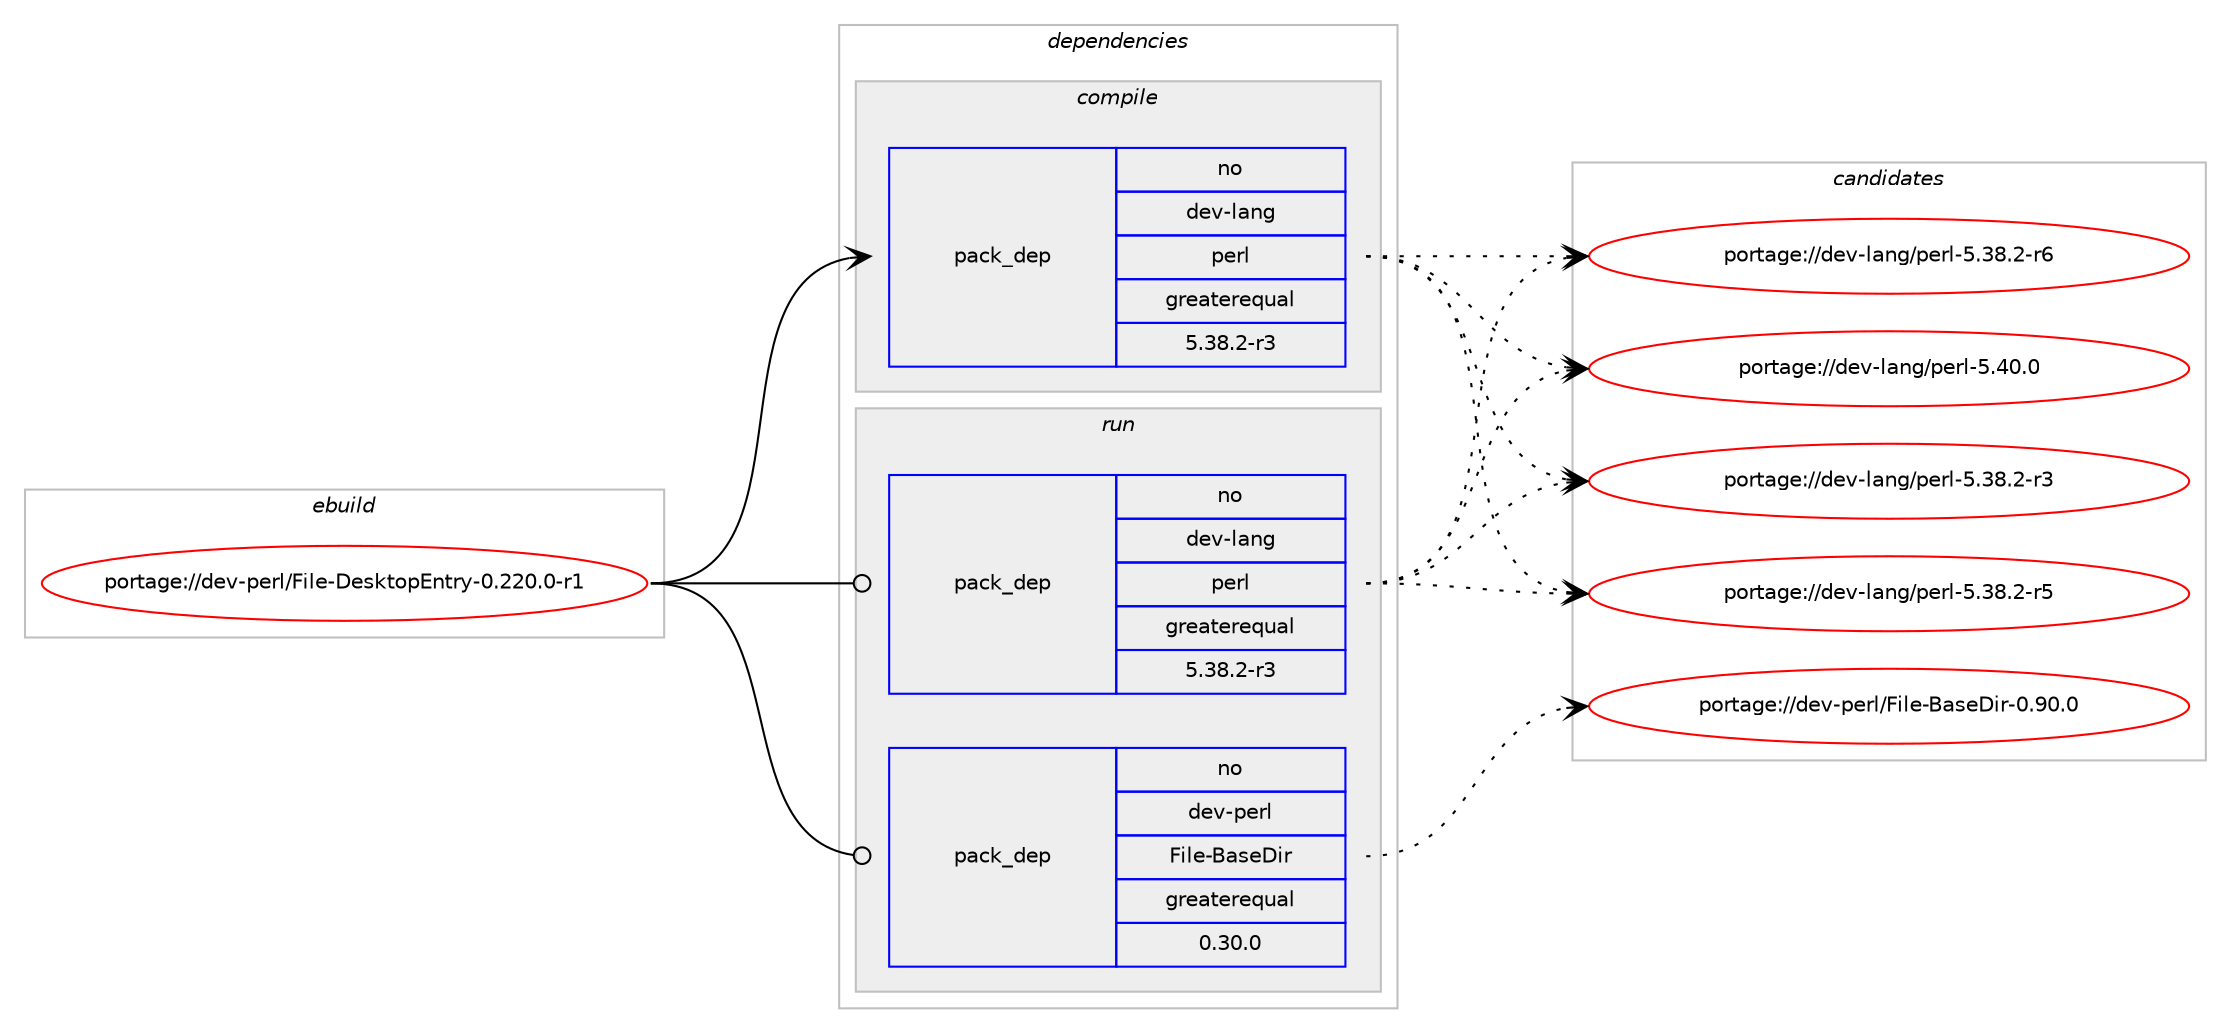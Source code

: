 digraph prolog {

# *************
# Graph options
# *************

newrank=true;
concentrate=true;
compound=true;
graph [rankdir=LR,fontname=Helvetica,fontsize=10,ranksep=1.5];#, ranksep=2.5, nodesep=0.2];
edge  [arrowhead=vee];
node  [fontname=Helvetica,fontsize=10];

# **********
# The ebuild
# **********

subgraph cluster_leftcol {
color=gray;
rank=same;
label=<<i>ebuild</i>>;
id [label="portage://dev-perl/File-DesktopEntry-0.220.0-r1", color=red, width=4, href="../dev-perl/File-DesktopEntry-0.220.0-r1.svg"];
}

# ****************
# The dependencies
# ****************

subgraph cluster_midcol {
color=gray;
label=<<i>dependencies</i>>;
subgraph cluster_compile {
fillcolor="#eeeeee";
style=filled;
label=<<i>compile</i>>;
subgraph pack35125 {
dependency65263 [label=<<TABLE BORDER="0" CELLBORDER="1" CELLSPACING="0" CELLPADDING="4" WIDTH="220"><TR><TD ROWSPAN="6" CELLPADDING="30">pack_dep</TD></TR><TR><TD WIDTH="110">no</TD></TR><TR><TD>dev-lang</TD></TR><TR><TD>perl</TD></TR><TR><TD>greaterequal</TD></TR><TR><TD>5.38.2-r3</TD></TR></TABLE>>, shape=none, color=blue];
}
id:e -> dependency65263:w [weight=20,style="solid",arrowhead="vee"];
}
subgraph cluster_compileandrun {
fillcolor="#eeeeee";
style=filled;
label=<<i>compile and run</i>>;
}
subgraph cluster_run {
fillcolor="#eeeeee";
style=filled;
label=<<i>run</i>>;
subgraph pack35126 {
dependency65264 [label=<<TABLE BORDER="0" CELLBORDER="1" CELLSPACING="0" CELLPADDING="4" WIDTH="220"><TR><TD ROWSPAN="6" CELLPADDING="30">pack_dep</TD></TR><TR><TD WIDTH="110">no</TD></TR><TR><TD>dev-lang</TD></TR><TR><TD>perl</TD></TR><TR><TD>greaterequal</TD></TR><TR><TD>5.38.2-r3</TD></TR></TABLE>>, shape=none, color=blue];
}
id:e -> dependency65264:w [weight=20,style="solid",arrowhead="odot"];
# *** BEGIN UNKNOWN DEPENDENCY TYPE (TODO) ***
# id -> package_dependency(portage://dev-perl/File-DesktopEntry-0.220.0-r1,run,no,dev-lang,perl,none,[,,],any_same_slot,[])
# *** END UNKNOWN DEPENDENCY TYPE (TODO) ***

subgraph pack35127 {
dependency65265 [label=<<TABLE BORDER="0" CELLBORDER="1" CELLSPACING="0" CELLPADDING="4" WIDTH="220"><TR><TD ROWSPAN="6" CELLPADDING="30">pack_dep</TD></TR><TR><TD WIDTH="110">no</TD></TR><TR><TD>dev-perl</TD></TR><TR><TD>File-BaseDir</TD></TR><TR><TD>greaterequal</TD></TR><TR><TD>0.30.0</TD></TR></TABLE>>, shape=none, color=blue];
}
id:e -> dependency65265:w [weight=20,style="solid",arrowhead="odot"];
# *** BEGIN UNKNOWN DEPENDENCY TYPE (TODO) ***
# id -> package_dependency(portage://dev-perl/File-DesktopEntry-0.220.0-r1,run,no,dev-perl,URI,none,[,,],[],[])
# *** END UNKNOWN DEPENDENCY TYPE (TODO) ***

# *** BEGIN UNKNOWN DEPENDENCY TYPE (TODO) ***
# id -> package_dependency(portage://dev-perl/File-DesktopEntry-0.220.0-r1,run,no,virtual,perl-Carp,none,[,,],[],[])
# *** END UNKNOWN DEPENDENCY TYPE (TODO) ***

# *** BEGIN UNKNOWN DEPENDENCY TYPE (TODO) ***
# id -> package_dependency(portage://dev-perl/File-DesktopEntry-0.220.0-r1,run,no,virtual,perl-Encode,none,[,,],[],[])
# *** END UNKNOWN DEPENDENCY TYPE (TODO) ***

# *** BEGIN UNKNOWN DEPENDENCY TYPE (TODO) ***
# id -> package_dependency(portage://dev-perl/File-DesktopEntry-0.220.0-r1,run,no,virtual,perl-File-Path,none,[,,],[],[])
# *** END UNKNOWN DEPENDENCY TYPE (TODO) ***

# *** BEGIN UNKNOWN DEPENDENCY TYPE (TODO) ***
# id -> package_dependency(portage://dev-perl/File-DesktopEntry-0.220.0-r1,run,no,virtual,perl-File-Spec,none,[,,],[],[])
# *** END UNKNOWN DEPENDENCY TYPE (TODO) ***

}
}

# **************
# The candidates
# **************

subgraph cluster_choices {
rank=same;
color=gray;
label=<<i>candidates</i>>;

subgraph choice35125 {
color=black;
nodesep=1;
choice100101118451089711010347112101114108455346515646504511451 [label="portage://dev-lang/perl-5.38.2-r3", color=red, width=4,href="../dev-lang/perl-5.38.2-r3.svg"];
choice100101118451089711010347112101114108455346515646504511453 [label="portage://dev-lang/perl-5.38.2-r5", color=red, width=4,href="../dev-lang/perl-5.38.2-r5.svg"];
choice100101118451089711010347112101114108455346515646504511454 [label="portage://dev-lang/perl-5.38.2-r6", color=red, width=4,href="../dev-lang/perl-5.38.2-r6.svg"];
choice10010111845108971101034711210111410845534652484648 [label="portage://dev-lang/perl-5.40.0", color=red, width=4,href="../dev-lang/perl-5.40.0.svg"];
dependency65263:e -> choice100101118451089711010347112101114108455346515646504511451:w [style=dotted,weight="100"];
dependency65263:e -> choice100101118451089711010347112101114108455346515646504511453:w [style=dotted,weight="100"];
dependency65263:e -> choice100101118451089711010347112101114108455346515646504511454:w [style=dotted,weight="100"];
dependency65263:e -> choice10010111845108971101034711210111410845534652484648:w [style=dotted,weight="100"];
}
subgraph choice35126 {
color=black;
nodesep=1;
choice100101118451089711010347112101114108455346515646504511451 [label="portage://dev-lang/perl-5.38.2-r3", color=red, width=4,href="../dev-lang/perl-5.38.2-r3.svg"];
choice100101118451089711010347112101114108455346515646504511453 [label="portage://dev-lang/perl-5.38.2-r5", color=red, width=4,href="../dev-lang/perl-5.38.2-r5.svg"];
choice100101118451089711010347112101114108455346515646504511454 [label="portage://dev-lang/perl-5.38.2-r6", color=red, width=4,href="../dev-lang/perl-5.38.2-r6.svg"];
choice10010111845108971101034711210111410845534652484648 [label="portage://dev-lang/perl-5.40.0", color=red, width=4,href="../dev-lang/perl-5.40.0.svg"];
dependency65264:e -> choice100101118451089711010347112101114108455346515646504511451:w [style=dotted,weight="100"];
dependency65264:e -> choice100101118451089711010347112101114108455346515646504511453:w [style=dotted,weight="100"];
dependency65264:e -> choice100101118451089711010347112101114108455346515646504511454:w [style=dotted,weight="100"];
dependency65264:e -> choice10010111845108971101034711210111410845534652484648:w [style=dotted,weight="100"];
}
subgraph choice35127 {
color=black;
nodesep=1;
choice1001011184511210111410847701051081014566971151016810511445484657484648 [label="portage://dev-perl/File-BaseDir-0.90.0", color=red, width=4,href="../dev-perl/File-BaseDir-0.90.0.svg"];
dependency65265:e -> choice1001011184511210111410847701051081014566971151016810511445484657484648:w [style=dotted,weight="100"];
}
}

}
